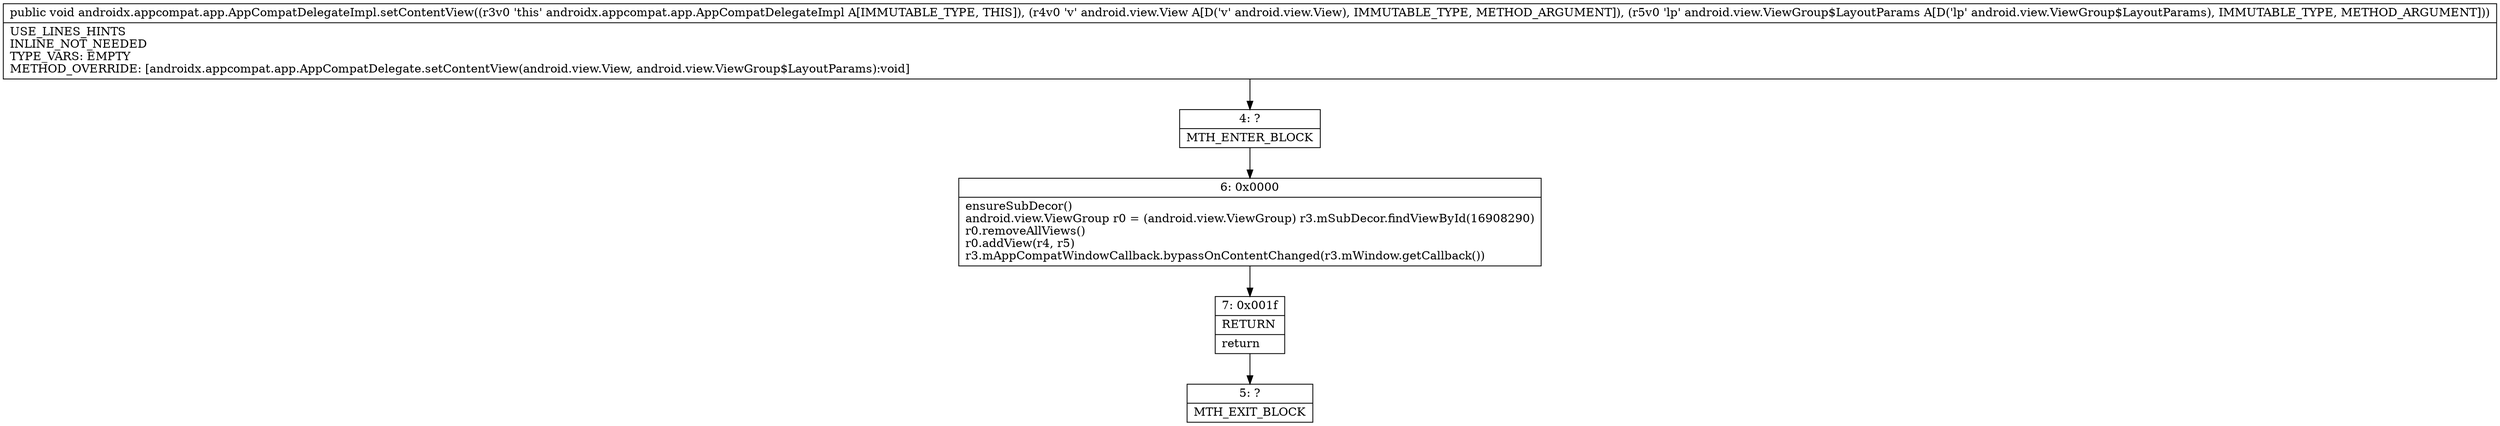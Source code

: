 digraph "CFG forandroidx.appcompat.app.AppCompatDelegateImpl.setContentView(Landroid\/view\/View;Landroid\/view\/ViewGroup$LayoutParams;)V" {
Node_4 [shape=record,label="{4\:\ ?|MTH_ENTER_BLOCK\l}"];
Node_6 [shape=record,label="{6\:\ 0x0000|ensureSubDecor()\landroid.view.ViewGroup r0 = (android.view.ViewGroup) r3.mSubDecor.findViewById(16908290)\lr0.removeAllViews()\lr0.addView(r4, r5)\lr3.mAppCompatWindowCallback.bypassOnContentChanged(r3.mWindow.getCallback())\l}"];
Node_7 [shape=record,label="{7\:\ 0x001f|RETURN\l|return\l}"];
Node_5 [shape=record,label="{5\:\ ?|MTH_EXIT_BLOCK\l}"];
MethodNode[shape=record,label="{public void androidx.appcompat.app.AppCompatDelegateImpl.setContentView((r3v0 'this' androidx.appcompat.app.AppCompatDelegateImpl A[IMMUTABLE_TYPE, THIS]), (r4v0 'v' android.view.View A[D('v' android.view.View), IMMUTABLE_TYPE, METHOD_ARGUMENT]), (r5v0 'lp' android.view.ViewGroup$LayoutParams A[D('lp' android.view.ViewGroup$LayoutParams), IMMUTABLE_TYPE, METHOD_ARGUMENT]))  | USE_LINES_HINTS\lINLINE_NOT_NEEDED\lTYPE_VARS: EMPTY\lMETHOD_OVERRIDE: [androidx.appcompat.app.AppCompatDelegate.setContentView(android.view.View, android.view.ViewGroup$LayoutParams):void]\l}"];
MethodNode -> Node_4;Node_4 -> Node_6;
Node_6 -> Node_7;
Node_7 -> Node_5;
}

